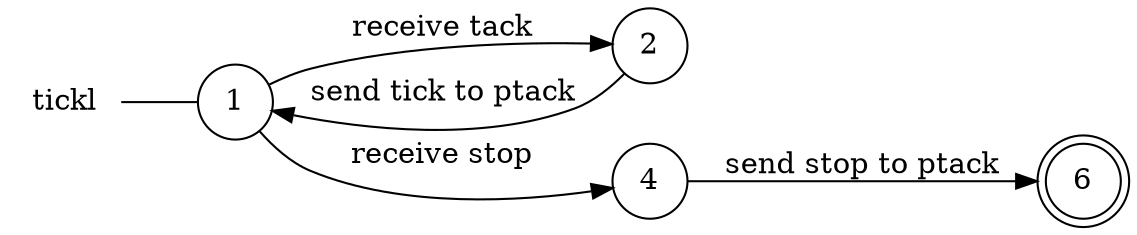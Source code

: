 digraph tickl {
	rankdir="LR";
	n_0 [label="tickl", shape="plaintext"];
	n_1 [id="6", shape=doublecircle, label="6"];
	n_2 [id="1", shape=circle, label="1"];
	n_0 -> n_2 [arrowhead=none];
	n_3 [id="2", shape=circle, label="2"];
	n_4 [id="4", shape=circle, label="4"];

	n_2 -> n_3 [id="[$e|0]", label="receive tack"];
	n_2 -> n_4 [id="[$e|3]", label="receive stop"];
	n_3 -> n_2 [id="[$e|7]", label="send tick to ptack"];
	n_4 -> n_1 [id="[$e|6]", label="send stop to ptack"];
}
